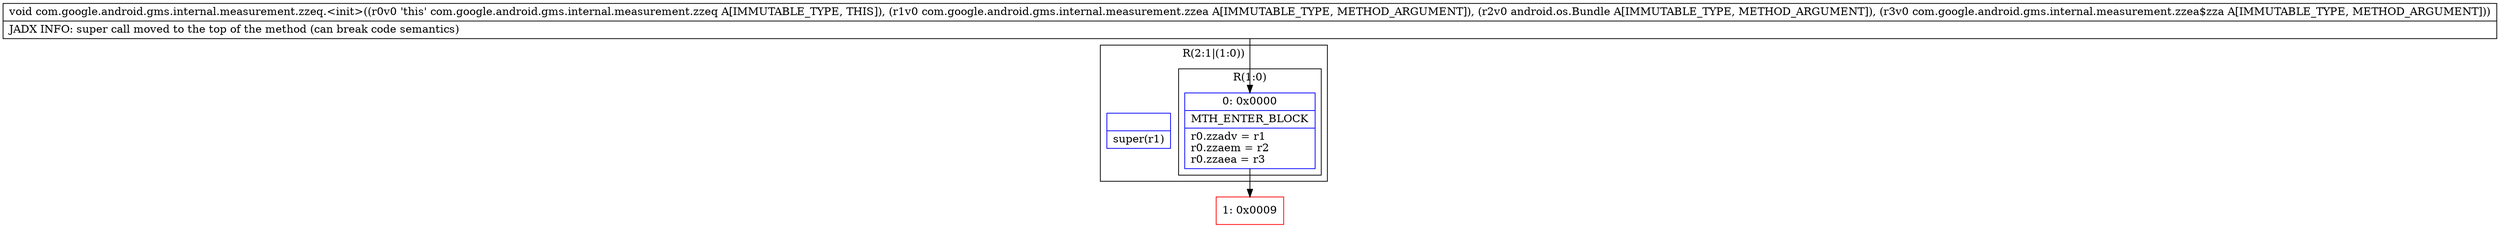 digraph "CFG forcom.google.android.gms.internal.measurement.zzeq.\<init\>(Lcom\/google\/android\/gms\/internal\/measurement\/zzea;Landroid\/os\/Bundle;Lcom\/google\/android\/gms\/internal\/measurement\/zzea$zza;)V" {
subgraph cluster_Region_1020479394 {
label = "R(2:1|(1:0))";
node [shape=record,color=blue];
Node_InsnContainer_394274872 [shape=record,label="{|super(r1)\l}"];
subgraph cluster_Region_1255703000 {
label = "R(1:0)";
node [shape=record,color=blue];
Node_0 [shape=record,label="{0\:\ 0x0000|MTH_ENTER_BLOCK\l|r0.zzadv = r1\lr0.zzaem = r2\lr0.zzaea = r3\l}"];
}
}
Node_1 [shape=record,color=red,label="{1\:\ 0x0009}"];
MethodNode[shape=record,label="{void com.google.android.gms.internal.measurement.zzeq.\<init\>((r0v0 'this' com.google.android.gms.internal.measurement.zzeq A[IMMUTABLE_TYPE, THIS]), (r1v0 com.google.android.gms.internal.measurement.zzea A[IMMUTABLE_TYPE, METHOD_ARGUMENT]), (r2v0 android.os.Bundle A[IMMUTABLE_TYPE, METHOD_ARGUMENT]), (r3v0 com.google.android.gms.internal.measurement.zzea$zza A[IMMUTABLE_TYPE, METHOD_ARGUMENT]))  | JADX INFO: super call moved to the top of the method (can break code semantics)\l}"];
MethodNode -> Node_0;
Node_0 -> Node_1;
}

